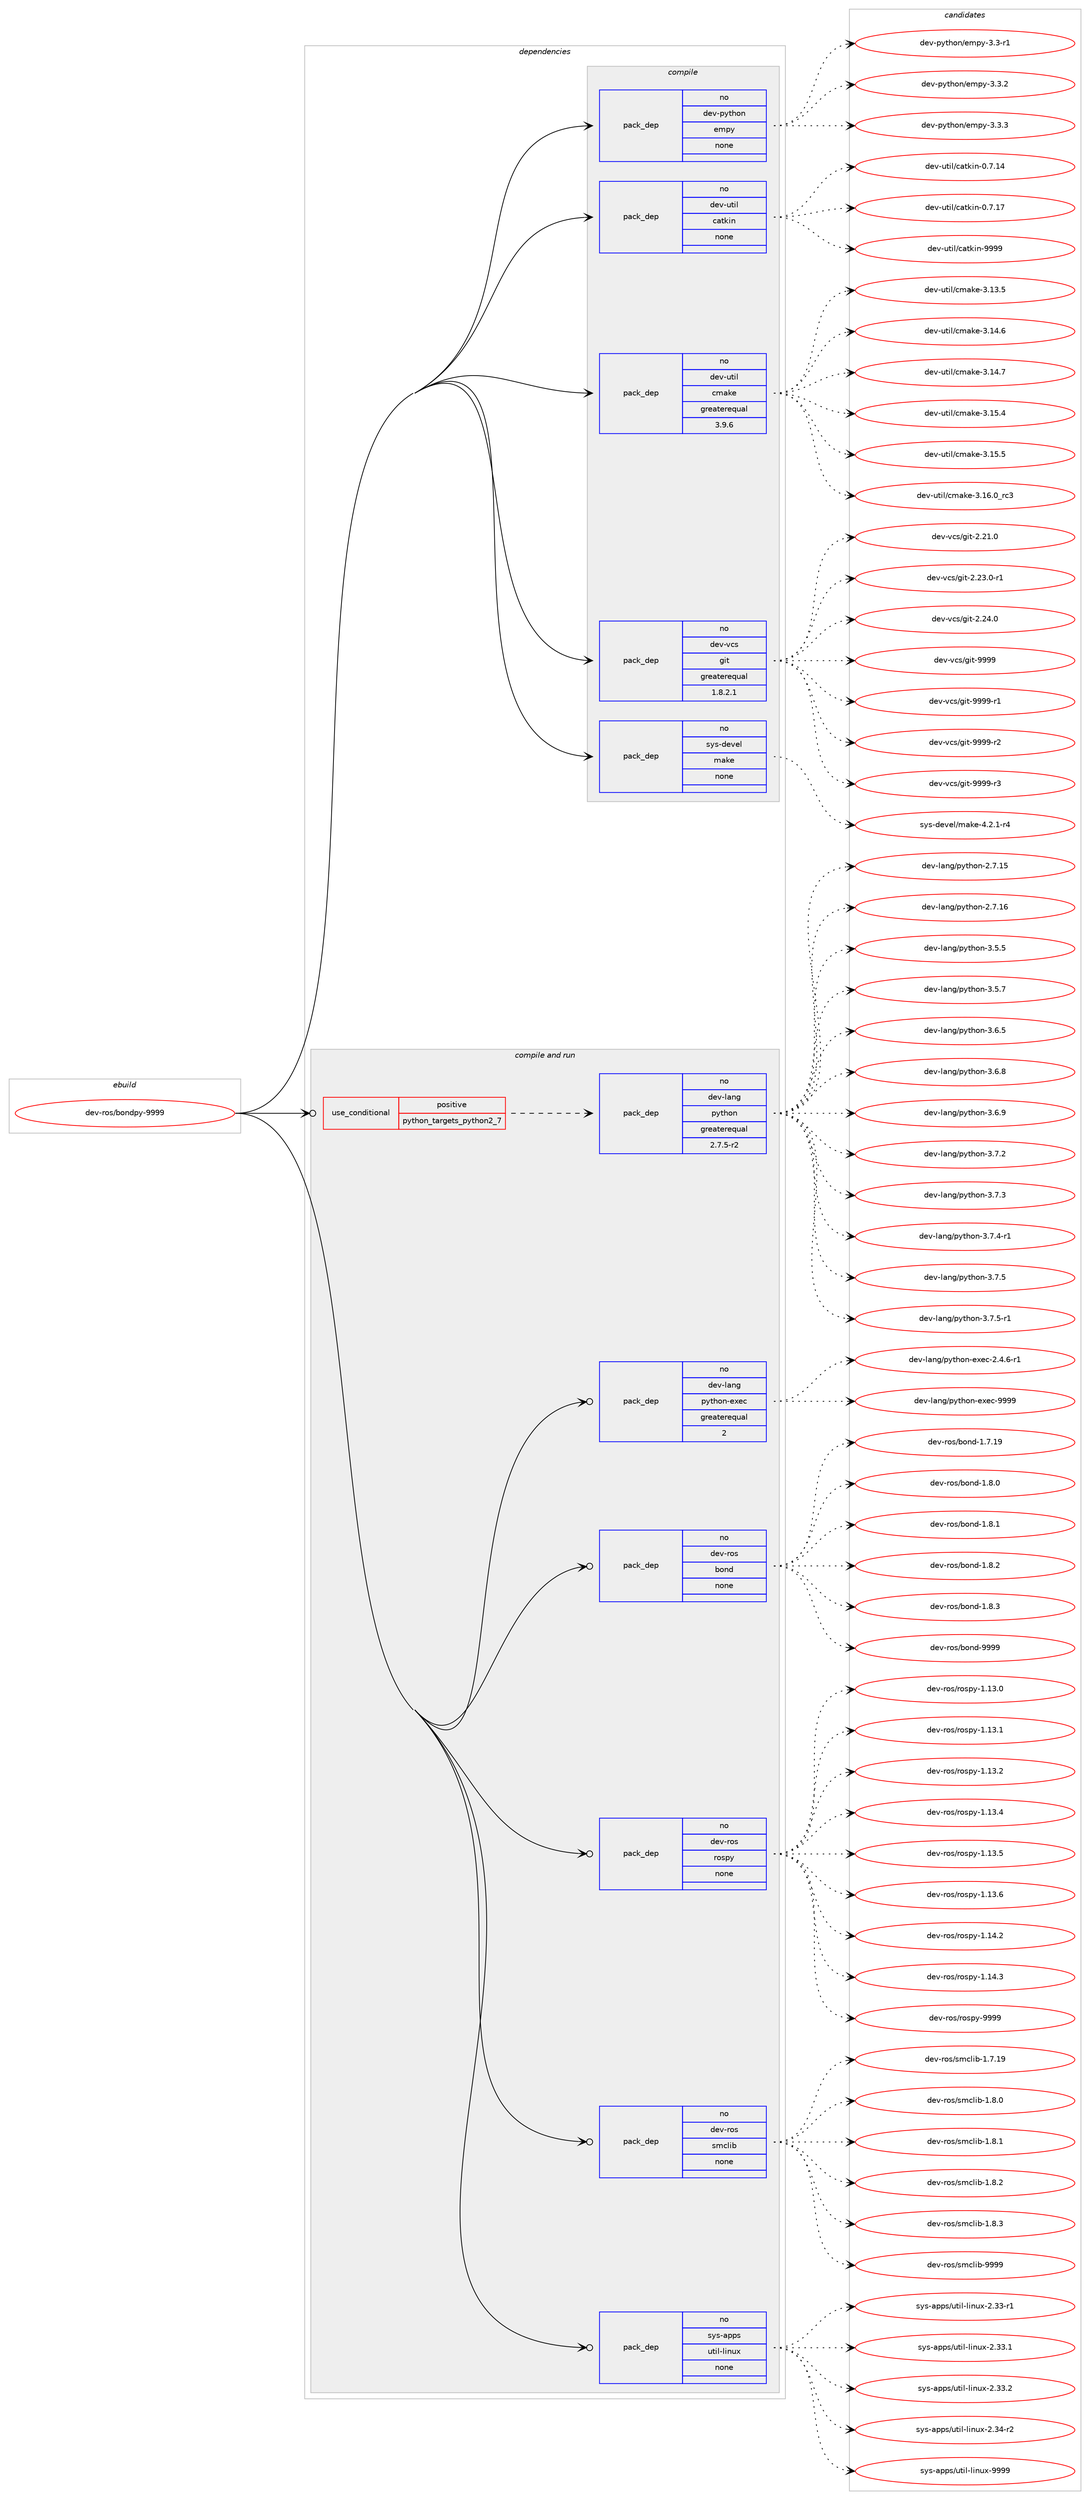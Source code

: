 digraph prolog {

# *************
# Graph options
# *************

newrank=true;
concentrate=true;
compound=true;
graph [rankdir=LR,fontname=Helvetica,fontsize=10,ranksep=1.5];#, ranksep=2.5, nodesep=0.2];
edge  [arrowhead=vee];
node  [fontname=Helvetica,fontsize=10];

# **********
# The ebuild
# **********

subgraph cluster_leftcol {
color=gray;
rank=same;
label=<<i>ebuild</i>>;
id [label="dev-ros/bondpy-9999", color=red, width=4, href="../dev-ros/bondpy-9999.svg"];
}

# ****************
# The dependencies
# ****************

subgraph cluster_midcol {
color=gray;
label=<<i>dependencies</i>>;
subgraph cluster_compile {
fillcolor="#eeeeee";
style=filled;
label=<<i>compile</i>>;
subgraph pack484218 {
dependency648892 [label=<<TABLE BORDER="0" CELLBORDER="1" CELLSPACING="0" CELLPADDING="4" WIDTH="220"><TR><TD ROWSPAN="6" CELLPADDING="30">pack_dep</TD></TR><TR><TD WIDTH="110">no</TD></TR><TR><TD>dev-python</TD></TR><TR><TD>empy</TD></TR><TR><TD>none</TD></TR><TR><TD></TD></TR></TABLE>>, shape=none, color=blue];
}
id:e -> dependency648892:w [weight=20,style="solid",arrowhead="vee"];
subgraph pack484219 {
dependency648893 [label=<<TABLE BORDER="0" CELLBORDER="1" CELLSPACING="0" CELLPADDING="4" WIDTH="220"><TR><TD ROWSPAN="6" CELLPADDING="30">pack_dep</TD></TR><TR><TD WIDTH="110">no</TD></TR><TR><TD>dev-util</TD></TR><TR><TD>catkin</TD></TR><TR><TD>none</TD></TR><TR><TD></TD></TR></TABLE>>, shape=none, color=blue];
}
id:e -> dependency648893:w [weight=20,style="solid",arrowhead="vee"];
subgraph pack484220 {
dependency648894 [label=<<TABLE BORDER="0" CELLBORDER="1" CELLSPACING="0" CELLPADDING="4" WIDTH="220"><TR><TD ROWSPAN="6" CELLPADDING="30">pack_dep</TD></TR><TR><TD WIDTH="110">no</TD></TR><TR><TD>dev-util</TD></TR><TR><TD>cmake</TD></TR><TR><TD>greaterequal</TD></TR><TR><TD>3.9.6</TD></TR></TABLE>>, shape=none, color=blue];
}
id:e -> dependency648894:w [weight=20,style="solid",arrowhead="vee"];
subgraph pack484221 {
dependency648895 [label=<<TABLE BORDER="0" CELLBORDER="1" CELLSPACING="0" CELLPADDING="4" WIDTH="220"><TR><TD ROWSPAN="6" CELLPADDING="30">pack_dep</TD></TR><TR><TD WIDTH="110">no</TD></TR><TR><TD>dev-vcs</TD></TR><TR><TD>git</TD></TR><TR><TD>greaterequal</TD></TR><TR><TD>1.8.2.1</TD></TR></TABLE>>, shape=none, color=blue];
}
id:e -> dependency648895:w [weight=20,style="solid",arrowhead="vee"];
subgraph pack484222 {
dependency648896 [label=<<TABLE BORDER="0" CELLBORDER="1" CELLSPACING="0" CELLPADDING="4" WIDTH="220"><TR><TD ROWSPAN="6" CELLPADDING="30">pack_dep</TD></TR><TR><TD WIDTH="110">no</TD></TR><TR><TD>sys-devel</TD></TR><TR><TD>make</TD></TR><TR><TD>none</TD></TR><TR><TD></TD></TR></TABLE>>, shape=none, color=blue];
}
id:e -> dependency648896:w [weight=20,style="solid",arrowhead="vee"];
}
subgraph cluster_compileandrun {
fillcolor="#eeeeee";
style=filled;
label=<<i>compile and run</i>>;
subgraph cond152778 {
dependency648897 [label=<<TABLE BORDER="0" CELLBORDER="1" CELLSPACING="0" CELLPADDING="4"><TR><TD ROWSPAN="3" CELLPADDING="10">use_conditional</TD></TR><TR><TD>positive</TD></TR><TR><TD>python_targets_python2_7</TD></TR></TABLE>>, shape=none, color=red];
subgraph pack484223 {
dependency648898 [label=<<TABLE BORDER="0" CELLBORDER="1" CELLSPACING="0" CELLPADDING="4" WIDTH="220"><TR><TD ROWSPAN="6" CELLPADDING="30">pack_dep</TD></TR><TR><TD WIDTH="110">no</TD></TR><TR><TD>dev-lang</TD></TR><TR><TD>python</TD></TR><TR><TD>greaterequal</TD></TR><TR><TD>2.7.5-r2</TD></TR></TABLE>>, shape=none, color=blue];
}
dependency648897:e -> dependency648898:w [weight=20,style="dashed",arrowhead="vee"];
}
id:e -> dependency648897:w [weight=20,style="solid",arrowhead="odotvee"];
subgraph pack484224 {
dependency648899 [label=<<TABLE BORDER="0" CELLBORDER="1" CELLSPACING="0" CELLPADDING="4" WIDTH="220"><TR><TD ROWSPAN="6" CELLPADDING="30">pack_dep</TD></TR><TR><TD WIDTH="110">no</TD></TR><TR><TD>dev-lang</TD></TR><TR><TD>python-exec</TD></TR><TR><TD>greaterequal</TD></TR><TR><TD>2</TD></TR></TABLE>>, shape=none, color=blue];
}
id:e -> dependency648899:w [weight=20,style="solid",arrowhead="odotvee"];
subgraph pack484225 {
dependency648900 [label=<<TABLE BORDER="0" CELLBORDER="1" CELLSPACING="0" CELLPADDING="4" WIDTH="220"><TR><TD ROWSPAN="6" CELLPADDING="30">pack_dep</TD></TR><TR><TD WIDTH="110">no</TD></TR><TR><TD>dev-ros</TD></TR><TR><TD>bond</TD></TR><TR><TD>none</TD></TR><TR><TD></TD></TR></TABLE>>, shape=none, color=blue];
}
id:e -> dependency648900:w [weight=20,style="solid",arrowhead="odotvee"];
subgraph pack484226 {
dependency648901 [label=<<TABLE BORDER="0" CELLBORDER="1" CELLSPACING="0" CELLPADDING="4" WIDTH="220"><TR><TD ROWSPAN="6" CELLPADDING="30">pack_dep</TD></TR><TR><TD WIDTH="110">no</TD></TR><TR><TD>dev-ros</TD></TR><TR><TD>rospy</TD></TR><TR><TD>none</TD></TR><TR><TD></TD></TR></TABLE>>, shape=none, color=blue];
}
id:e -> dependency648901:w [weight=20,style="solid",arrowhead="odotvee"];
subgraph pack484227 {
dependency648902 [label=<<TABLE BORDER="0" CELLBORDER="1" CELLSPACING="0" CELLPADDING="4" WIDTH="220"><TR><TD ROWSPAN="6" CELLPADDING="30">pack_dep</TD></TR><TR><TD WIDTH="110">no</TD></TR><TR><TD>dev-ros</TD></TR><TR><TD>smclib</TD></TR><TR><TD>none</TD></TR><TR><TD></TD></TR></TABLE>>, shape=none, color=blue];
}
id:e -> dependency648902:w [weight=20,style="solid",arrowhead="odotvee"];
subgraph pack484228 {
dependency648903 [label=<<TABLE BORDER="0" CELLBORDER="1" CELLSPACING="0" CELLPADDING="4" WIDTH="220"><TR><TD ROWSPAN="6" CELLPADDING="30">pack_dep</TD></TR><TR><TD WIDTH="110">no</TD></TR><TR><TD>sys-apps</TD></TR><TR><TD>util-linux</TD></TR><TR><TD>none</TD></TR><TR><TD></TD></TR></TABLE>>, shape=none, color=blue];
}
id:e -> dependency648903:w [weight=20,style="solid",arrowhead="odotvee"];
}
subgraph cluster_run {
fillcolor="#eeeeee";
style=filled;
label=<<i>run</i>>;
}
}

# **************
# The candidates
# **************

subgraph cluster_choices {
rank=same;
color=gray;
label=<<i>candidates</i>>;

subgraph choice484218 {
color=black;
nodesep=1;
choice1001011184511212111610411111047101109112121455146514511449 [label="dev-python/empy-3.3-r1", color=red, width=4,href="../dev-python/empy-3.3-r1.svg"];
choice1001011184511212111610411111047101109112121455146514650 [label="dev-python/empy-3.3.2", color=red, width=4,href="../dev-python/empy-3.3.2.svg"];
choice1001011184511212111610411111047101109112121455146514651 [label="dev-python/empy-3.3.3", color=red, width=4,href="../dev-python/empy-3.3.3.svg"];
dependency648892:e -> choice1001011184511212111610411111047101109112121455146514511449:w [style=dotted,weight="100"];
dependency648892:e -> choice1001011184511212111610411111047101109112121455146514650:w [style=dotted,weight="100"];
dependency648892:e -> choice1001011184511212111610411111047101109112121455146514651:w [style=dotted,weight="100"];
}
subgraph choice484219 {
color=black;
nodesep=1;
choice1001011184511711610510847999711610710511045484655464952 [label="dev-util/catkin-0.7.14", color=red, width=4,href="../dev-util/catkin-0.7.14.svg"];
choice1001011184511711610510847999711610710511045484655464955 [label="dev-util/catkin-0.7.17", color=red, width=4,href="../dev-util/catkin-0.7.17.svg"];
choice100101118451171161051084799971161071051104557575757 [label="dev-util/catkin-9999", color=red, width=4,href="../dev-util/catkin-9999.svg"];
dependency648893:e -> choice1001011184511711610510847999711610710511045484655464952:w [style=dotted,weight="100"];
dependency648893:e -> choice1001011184511711610510847999711610710511045484655464955:w [style=dotted,weight="100"];
dependency648893:e -> choice100101118451171161051084799971161071051104557575757:w [style=dotted,weight="100"];
}
subgraph choice484220 {
color=black;
nodesep=1;
choice1001011184511711610510847991099710710145514649514653 [label="dev-util/cmake-3.13.5", color=red, width=4,href="../dev-util/cmake-3.13.5.svg"];
choice1001011184511711610510847991099710710145514649524654 [label="dev-util/cmake-3.14.6", color=red, width=4,href="../dev-util/cmake-3.14.6.svg"];
choice1001011184511711610510847991099710710145514649524655 [label="dev-util/cmake-3.14.7", color=red, width=4,href="../dev-util/cmake-3.14.7.svg"];
choice1001011184511711610510847991099710710145514649534652 [label="dev-util/cmake-3.15.4", color=red, width=4,href="../dev-util/cmake-3.15.4.svg"];
choice1001011184511711610510847991099710710145514649534653 [label="dev-util/cmake-3.15.5", color=red, width=4,href="../dev-util/cmake-3.15.5.svg"];
choice1001011184511711610510847991099710710145514649544648951149951 [label="dev-util/cmake-3.16.0_rc3", color=red, width=4,href="../dev-util/cmake-3.16.0_rc3.svg"];
dependency648894:e -> choice1001011184511711610510847991099710710145514649514653:w [style=dotted,weight="100"];
dependency648894:e -> choice1001011184511711610510847991099710710145514649524654:w [style=dotted,weight="100"];
dependency648894:e -> choice1001011184511711610510847991099710710145514649524655:w [style=dotted,weight="100"];
dependency648894:e -> choice1001011184511711610510847991099710710145514649534652:w [style=dotted,weight="100"];
dependency648894:e -> choice1001011184511711610510847991099710710145514649534653:w [style=dotted,weight="100"];
dependency648894:e -> choice1001011184511711610510847991099710710145514649544648951149951:w [style=dotted,weight="100"];
}
subgraph choice484221 {
color=black;
nodesep=1;
choice10010111845118991154710310511645504650494648 [label="dev-vcs/git-2.21.0", color=red, width=4,href="../dev-vcs/git-2.21.0.svg"];
choice100101118451189911547103105116455046505146484511449 [label="dev-vcs/git-2.23.0-r1", color=red, width=4,href="../dev-vcs/git-2.23.0-r1.svg"];
choice10010111845118991154710310511645504650524648 [label="dev-vcs/git-2.24.0", color=red, width=4,href="../dev-vcs/git-2.24.0.svg"];
choice1001011184511899115471031051164557575757 [label="dev-vcs/git-9999", color=red, width=4,href="../dev-vcs/git-9999.svg"];
choice10010111845118991154710310511645575757574511449 [label="dev-vcs/git-9999-r1", color=red, width=4,href="../dev-vcs/git-9999-r1.svg"];
choice10010111845118991154710310511645575757574511450 [label="dev-vcs/git-9999-r2", color=red, width=4,href="../dev-vcs/git-9999-r2.svg"];
choice10010111845118991154710310511645575757574511451 [label="dev-vcs/git-9999-r3", color=red, width=4,href="../dev-vcs/git-9999-r3.svg"];
dependency648895:e -> choice10010111845118991154710310511645504650494648:w [style=dotted,weight="100"];
dependency648895:e -> choice100101118451189911547103105116455046505146484511449:w [style=dotted,weight="100"];
dependency648895:e -> choice10010111845118991154710310511645504650524648:w [style=dotted,weight="100"];
dependency648895:e -> choice1001011184511899115471031051164557575757:w [style=dotted,weight="100"];
dependency648895:e -> choice10010111845118991154710310511645575757574511449:w [style=dotted,weight="100"];
dependency648895:e -> choice10010111845118991154710310511645575757574511450:w [style=dotted,weight="100"];
dependency648895:e -> choice10010111845118991154710310511645575757574511451:w [style=dotted,weight="100"];
}
subgraph choice484222 {
color=black;
nodesep=1;
choice1151211154510010111810110847109971071014552465046494511452 [label="sys-devel/make-4.2.1-r4", color=red, width=4,href="../sys-devel/make-4.2.1-r4.svg"];
dependency648896:e -> choice1151211154510010111810110847109971071014552465046494511452:w [style=dotted,weight="100"];
}
subgraph choice484223 {
color=black;
nodesep=1;
choice10010111845108971101034711212111610411111045504655464953 [label="dev-lang/python-2.7.15", color=red, width=4,href="../dev-lang/python-2.7.15.svg"];
choice10010111845108971101034711212111610411111045504655464954 [label="dev-lang/python-2.7.16", color=red, width=4,href="../dev-lang/python-2.7.16.svg"];
choice100101118451089711010347112121116104111110455146534653 [label="dev-lang/python-3.5.5", color=red, width=4,href="../dev-lang/python-3.5.5.svg"];
choice100101118451089711010347112121116104111110455146534655 [label="dev-lang/python-3.5.7", color=red, width=4,href="../dev-lang/python-3.5.7.svg"];
choice100101118451089711010347112121116104111110455146544653 [label="dev-lang/python-3.6.5", color=red, width=4,href="../dev-lang/python-3.6.5.svg"];
choice100101118451089711010347112121116104111110455146544656 [label="dev-lang/python-3.6.8", color=red, width=4,href="../dev-lang/python-3.6.8.svg"];
choice100101118451089711010347112121116104111110455146544657 [label="dev-lang/python-3.6.9", color=red, width=4,href="../dev-lang/python-3.6.9.svg"];
choice100101118451089711010347112121116104111110455146554650 [label="dev-lang/python-3.7.2", color=red, width=4,href="../dev-lang/python-3.7.2.svg"];
choice100101118451089711010347112121116104111110455146554651 [label="dev-lang/python-3.7.3", color=red, width=4,href="../dev-lang/python-3.7.3.svg"];
choice1001011184510897110103471121211161041111104551465546524511449 [label="dev-lang/python-3.7.4-r1", color=red, width=4,href="../dev-lang/python-3.7.4-r1.svg"];
choice100101118451089711010347112121116104111110455146554653 [label="dev-lang/python-3.7.5", color=red, width=4,href="../dev-lang/python-3.7.5.svg"];
choice1001011184510897110103471121211161041111104551465546534511449 [label="dev-lang/python-3.7.5-r1", color=red, width=4,href="../dev-lang/python-3.7.5-r1.svg"];
dependency648898:e -> choice10010111845108971101034711212111610411111045504655464953:w [style=dotted,weight="100"];
dependency648898:e -> choice10010111845108971101034711212111610411111045504655464954:w [style=dotted,weight="100"];
dependency648898:e -> choice100101118451089711010347112121116104111110455146534653:w [style=dotted,weight="100"];
dependency648898:e -> choice100101118451089711010347112121116104111110455146534655:w [style=dotted,weight="100"];
dependency648898:e -> choice100101118451089711010347112121116104111110455146544653:w [style=dotted,weight="100"];
dependency648898:e -> choice100101118451089711010347112121116104111110455146544656:w [style=dotted,weight="100"];
dependency648898:e -> choice100101118451089711010347112121116104111110455146544657:w [style=dotted,weight="100"];
dependency648898:e -> choice100101118451089711010347112121116104111110455146554650:w [style=dotted,weight="100"];
dependency648898:e -> choice100101118451089711010347112121116104111110455146554651:w [style=dotted,weight="100"];
dependency648898:e -> choice1001011184510897110103471121211161041111104551465546524511449:w [style=dotted,weight="100"];
dependency648898:e -> choice100101118451089711010347112121116104111110455146554653:w [style=dotted,weight="100"];
dependency648898:e -> choice1001011184510897110103471121211161041111104551465546534511449:w [style=dotted,weight="100"];
}
subgraph choice484224 {
color=black;
nodesep=1;
choice10010111845108971101034711212111610411111045101120101994550465246544511449 [label="dev-lang/python-exec-2.4.6-r1", color=red, width=4,href="../dev-lang/python-exec-2.4.6-r1.svg"];
choice10010111845108971101034711212111610411111045101120101994557575757 [label="dev-lang/python-exec-9999", color=red, width=4,href="../dev-lang/python-exec-9999.svg"];
dependency648899:e -> choice10010111845108971101034711212111610411111045101120101994550465246544511449:w [style=dotted,weight="100"];
dependency648899:e -> choice10010111845108971101034711212111610411111045101120101994557575757:w [style=dotted,weight="100"];
}
subgraph choice484225 {
color=black;
nodesep=1;
choice10010111845114111115479811111010045494655464957 [label="dev-ros/bond-1.7.19", color=red, width=4,href="../dev-ros/bond-1.7.19.svg"];
choice100101118451141111154798111110100454946564648 [label="dev-ros/bond-1.8.0", color=red, width=4,href="../dev-ros/bond-1.8.0.svg"];
choice100101118451141111154798111110100454946564649 [label="dev-ros/bond-1.8.1", color=red, width=4,href="../dev-ros/bond-1.8.1.svg"];
choice100101118451141111154798111110100454946564650 [label="dev-ros/bond-1.8.2", color=red, width=4,href="../dev-ros/bond-1.8.2.svg"];
choice100101118451141111154798111110100454946564651 [label="dev-ros/bond-1.8.3", color=red, width=4,href="../dev-ros/bond-1.8.3.svg"];
choice1001011184511411111547981111101004557575757 [label="dev-ros/bond-9999", color=red, width=4,href="../dev-ros/bond-9999.svg"];
dependency648900:e -> choice10010111845114111115479811111010045494655464957:w [style=dotted,weight="100"];
dependency648900:e -> choice100101118451141111154798111110100454946564648:w [style=dotted,weight="100"];
dependency648900:e -> choice100101118451141111154798111110100454946564649:w [style=dotted,weight="100"];
dependency648900:e -> choice100101118451141111154798111110100454946564650:w [style=dotted,weight="100"];
dependency648900:e -> choice100101118451141111154798111110100454946564651:w [style=dotted,weight="100"];
dependency648900:e -> choice1001011184511411111547981111101004557575757:w [style=dotted,weight="100"];
}
subgraph choice484226 {
color=black;
nodesep=1;
choice100101118451141111154711411111511212145494649514648 [label="dev-ros/rospy-1.13.0", color=red, width=4,href="../dev-ros/rospy-1.13.0.svg"];
choice100101118451141111154711411111511212145494649514649 [label="dev-ros/rospy-1.13.1", color=red, width=4,href="../dev-ros/rospy-1.13.1.svg"];
choice100101118451141111154711411111511212145494649514650 [label="dev-ros/rospy-1.13.2", color=red, width=4,href="../dev-ros/rospy-1.13.2.svg"];
choice100101118451141111154711411111511212145494649514652 [label="dev-ros/rospy-1.13.4", color=red, width=4,href="../dev-ros/rospy-1.13.4.svg"];
choice100101118451141111154711411111511212145494649514653 [label="dev-ros/rospy-1.13.5", color=red, width=4,href="../dev-ros/rospy-1.13.5.svg"];
choice100101118451141111154711411111511212145494649514654 [label="dev-ros/rospy-1.13.6", color=red, width=4,href="../dev-ros/rospy-1.13.6.svg"];
choice100101118451141111154711411111511212145494649524650 [label="dev-ros/rospy-1.14.2", color=red, width=4,href="../dev-ros/rospy-1.14.2.svg"];
choice100101118451141111154711411111511212145494649524651 [label="dev-ros/rospy-1.14.3", color=red, width=4,href="../dev-ros/rospy-1.14.3.svg"];
choice10010111845114111115471141111151121214557575757 [label="dev-ros/rospy-9999", color=red, width=4,href="../dev-ros/rospy-9999.svg"];
dependency648901:e -> choice100101118451141111154711411111511212145494649514648:w [style=dotted,weight="100"];
dependency648901:e -> choice100101118451141111154711411111511212145494649514649:w [style=dotted,weight="100"];
dependency648901:e -> choice100101118451141111154711411111511212145494649514650:w [style=dotted,weight="100"];
dependency648901:e -> choice100101118451141111154711411111511212145494649514652:w [style=dotted,weight="100"];
dependency648901:e -> choice100101118451141111154711411111511212145494649514653:w [style=dotted,weight="100"];
dependency648901:e -> choice100101118451141111154711411111511212145494649514654:w [style=dotted,weight="100"];
dependency648901:e -> choice100101118451141111154711411111511212145494649524650:w [style=dotted,weight="100"];
dependency648901:e -> choice100101118451141111154711411111511212145494649524651:w [style=dotted,weight="100"];
dependency648901:e -> choice10010111845114111115471141111151121214557575757:w [style=dotted,weight="100"];
}
subgraph choice484227 {
color=black;
nodesep=1;
choice1001011184511411111547115109991081059845494655464957 [label="dev-ros/smclib-1.7.19", color=red, width=4,href="../dev-ros/smclib-1.7.19.svg"];
choice10010111845114111115471151099910810598454946564648 [label="dev-ros/smclib-1.8.0", color=red, width=4,href="../dev-ros/smclib-1.8.0.svg"];
choice10010111845114111115471151099910810598454946564649 [label="dev-ros/smclib-1.8.1", color=red, width=4,href="../dev-ros/smclib-1.8.1.svg"];
choice10010111845114111115471151099910810598454946564650 [label="dev-ros/smclib-1.8.2", color=red, width=4,href="../dev-ros/smclib-1.8.2.svg"];
choice10010111845114111115471151099910810598454946564651 [label="dev-ros/smclib-1.8.3", color=red, width=4,href="../dev-ros/smclib-1.8.3.svg"];
choice100101118451141111154711510999108105984557575757 [label="dev-ros/smclib-9999", color=red, width=4,href="../dev-ros/smclib-9999.svg"];
dependency648902:e -> choice1001011184511411111547115109991081059845494655464957:w [style=dotted,weight="100"];
dependency648902:e -> choice10010111845114111115471151099910810598454946564648:w [style=dotted,weight="100"];
dependency648902:e -> choice10010111845114111115471151099910810598454946564649:w [style=dotted,weight="100"];
dependency648902:e -> choice10010111845114111115471151099910810598454946564650:w [style=dotted,weight="100"];
dependency648902:e -> choice10010111845114111115471151099910810598454946564651:w [style=dotted,weight="100"];
dependency648902:e -> choice100101118451141111154711510999108105984557575757:w [style=dotted,weight="100"];
}
subgraph choice484228 {
color=black;
nodesep=1;
choice1151211154597112112115471171161051084510810511011712045504651514511449 [label="sys-apps/util-linux-2.33-r1", color=red, width=4,href="../sys-apps/util-linux-2.33-r1.svg"];
choice1151211154597112112115471171161051084510810511011712045504651514649 [label="sys-apps/util-linux-2.33.1", color=red, width=4,href="../sys-apps/util-linux-2.33.1.svg"];
choice1151211154597112112115471171161051084510810511011712045504651514650 [label="sys-apps/util-linux-2.33.2", color=red, width=4,href="../sys-apps/util-linux-2.33.2.svg"];
choice1151211154597112112115471171161051084510810511011712045504651524511450 [label="sys-apps/util-linux-2.34-r2", color=red, width=4,href="../sys-apps/util-linux-2.34-r2.svg"];
choice115121115459711211211547117116105108451081051101171204557575757 [label="sys-apps/util-linux-9999", color=red, width=4,href="../sys-apps/util-linux-9999.svg"];
dependency648903:e -> choice1151211154597112112115471171161051084510810511011712045504651514511449:w [style=dotted,weight="100"];
dependency648903:e -> choice1151211154597112112115471171161051084510810511011712045504651514649:w [style=dotted,weight="100"];
dependency648903:e -> choice1151211154597112112115471171161051084510810511011712045504651514650:w [style=dotted,weight="100"];
dependency648903:e -> choice1151211154597112112115471171161051084510810511011712045504651524511450:w [style=dotted,weight="100"];
dependency648903:e -> choice115121115459711211211547117116105108451081051101171204557575757:w [style=dotted,weight="100"];
}
}

}
